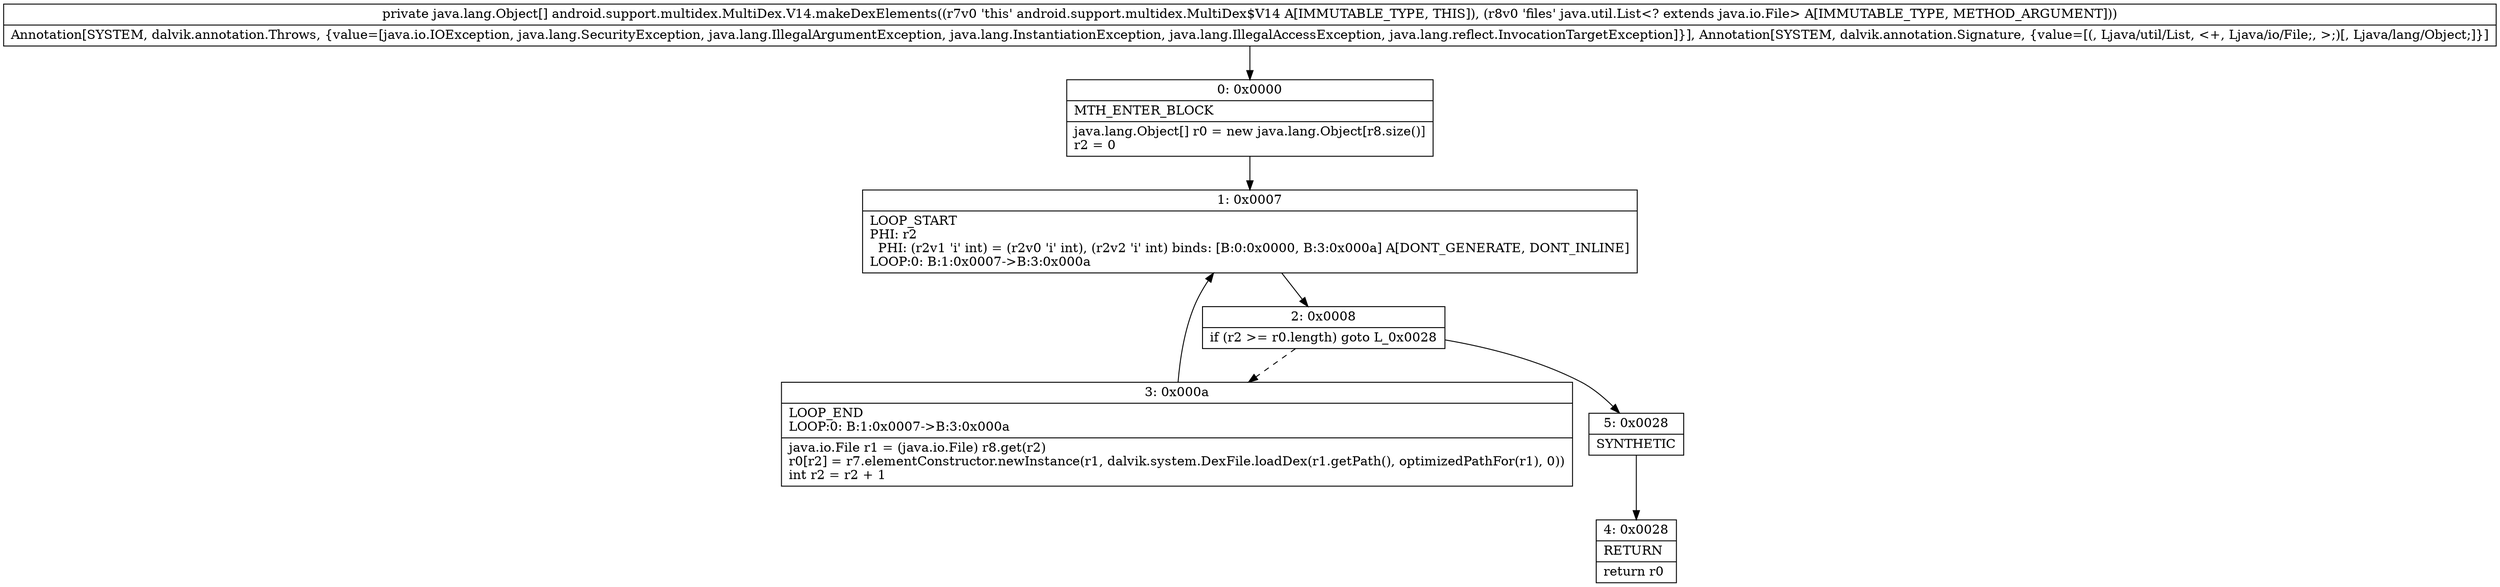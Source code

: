 digraph "CFG forandroid.support.multidex.MultiDex.V14.makeDexElements(Ljava\/util\/List;)[Ljava\/lang\/Object;" {
Node_0 [shape=record,label="{0\:\ 0x0000|MTH_ENTER_BLOCK\l|java.lang.Object[] r0 = new java.lang.Object[r8.size()]\lr2 = 0\l}"];
Node_1 [shape=record,label="{1\:\ 0x0007|LOOP_START\lPHI: r2 \l  PHI: (r2v1 'i' int) = (r2v0 'i' int), (r2v2 'i' int) binds: [B:0:0x0000, B:3:0x000a] A[DONT_GENERATE, DONT_INLINE]\lLOOP:0: B:1:0x0007\-\>B:3:0x000a\l}"];
Node_2 [shape=record,label="{2\:\ 0x0008|if (r2 \>= r0.length) goto L_0x0028\l}"];
Node_3 [shape=record,label="{3\:\ 0x000a|LOOP_END\lLOOP:0: B:1:0x0007\-\>B:3:0x000a\l|java.io.File r1 = (java.io.File) r8.get(r2)\lr0[r2] = r7.elementConstructor.newInstance(r1, dalvik.system.DexFile.loadDex(r1.getPath(), optimizedPathFor(r1), 0))\lint r2 = r2 + 1\l}"];
Node_4 [shape=record,label="{4\:\ 0x0028|RETURN\l|return r0\l}"];
Node_5 [shape=record,label="{5\:\ 0x0028|SYNTHETIC\l}"];
MethodNode[shape=record,label="{private java.lang.Object[] android.support.multidex.MultiDex.V14.makeDexElements((r7v0 'this' android.support.multidex.MultiDex$V14 A[IMMUTABLE_TYPE, THIS]), (r8v0 'files' java.util.List\<? extends java.io.File\> A[IMMUTABLE_TYPE, METHOD_ARGUMENT]))  | Annotation[SYSTEM, dalvik.annotation.Throws, \{value=[java.io.IOException, java.lang.SecurityException, java.lang.IllegalArgumentException, java.lang.InstantiationException, java.lang.IllegalAccessException, java.lang.reflect.InvocationTargetException]\}], Annotation[SYSTEM, dalvik.annotation.Signature, \{value=[(, Ljava\/util\/List, \<+, Ljava\/io\/File;, \>;)[, Ljava\/lang\/Object;]\}]\l}"];
MethodNode -> Node_0;
Node_0 -> Node_1;
Node_1 -> Node_2;
Node_2 -> Node_3[style=dashed];
Node_2 -> Node_5;
Node_3 -> Node_1;
Node_5 -> Node_4;
}

